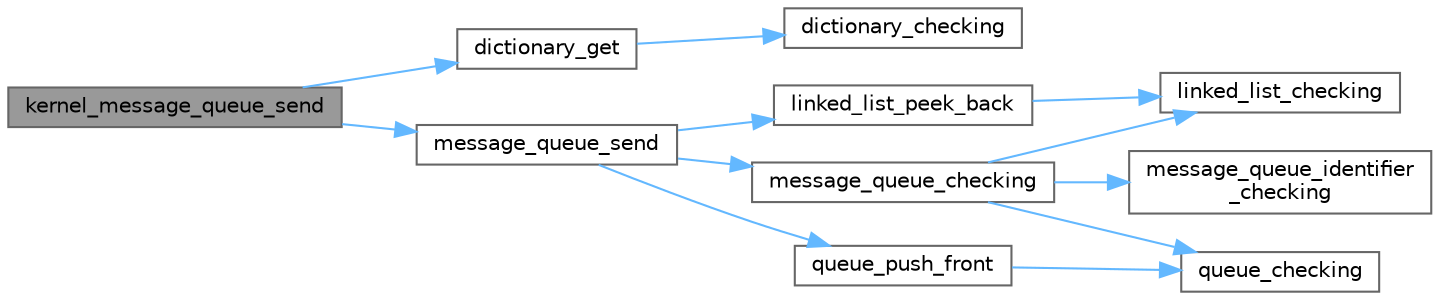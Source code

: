 digraph "kernel_message_queue_send"
{
 // LATEX_PDF_SIZE
  bgcolor="transparent";
  edge [fontname=Helvetica,fontsize=10,labelfontname=Helvetica,labelfontsize=10];
  node [fontname=Helvetica,fontsize=10,shape=box,height=0.2,width=0.4];
  rankdir="LR";
  Node1 [id="Node000001",label="kernel_message_queue_send",height=0.2,width=0.4,color="gray40", fillcolor="grey60", style="filled", fontcolor="black",tooltip=" "];
  Node1 -> Node2 [id="edge1_Node000001_Node000002",color="steelblue1",style="solid",tooltip=" "];
  Node2 [id="Node000002",label="dictionary_get",height=0.2,width=0.4,color="grey40", fillcolor="white", style="filled",URL="$dictionary_8c.html#ad721acd2a33430698d9d6ef7c7491381",tooltip="Reads the value of a specified entry in the dictionary."];
  Node2 -> Node3 [id="edge2_Node000002_Node000003",color="steelblue1",style="solid",tooltip=" "];
  Node3 [id="Node000003",label="dictionary_checking",height=0.2,width=0.4,color="grey40", fillcolor="white", style="filled",URL="$dictionary_8c.html#a9dca73eba5d9f022498c8e272bdd8967",tooltip=" "];
  Node1 -> Node4 [id="edge3_Node000001_Node000004",color="steelblue1",style="solid",tooltip=" "];
  Node4 [id="Node000004",label="message_queue_send",height=0.2,width=0.4,color="grey40", fillcolor="white", style="filled",URL="$message__queue_8c.html#ae942fd4e2783575664b15ab7b5d67020",tooltip=" "];
  Node4 -> Node5 [id="edge4_Node000004_Node000005",color="steelblue1",style="solid",tooltip=" "];
  Node5 [id="Node000005",label="linked_list_peek_back",height=0.2,width=0.4,color="grey40", fillcolor="white", style="filled",URL="$linked__list_8c.html#a3ccd59d14007577192430f5ea56bd500",tooltip="Returns the given lists tails data without destroying the element."];
  Node5 -> Node6 [id="edge5_Node000005_Node000006",color="steelblue1",style="solid",tooltip=" "];
  Node6 [id="Node000006",label="linked_list_checking",height=0.2,width=0.4,color="grey40", fillcolor="white", style="filled",URL="$linked__list_8c.html#a2cc9b43d05cc24319b49627ba8f8a96a",tooltip="Checks whether a linked_list is valid. @info check for this error: QUEUE_IS_NULL: queue is null QUEUE..."];
  Node4 -> Node7 [id="edge6_Node000004_Node000007",color="steelblue1",style="solid",tooltip=" "];
  Node7 [id="Node000007",label="message_queue_checking",height=0.2,width=0.4,color="grey40", fillcolor="white", style="filled",URL="$message__queue_8c.html#a108bb987804d0bd4d688ce84f8b37026",tooltip=" "];
  Node7 -> Node6 [id="edge7_Node000007_Node000006",color="steelblue1",style="solid",tooltip=" "];
  Node7 -> Node8 [id="edge8_Node000007_Node000008",color="steelblue1",style="solid",tooltip=" "];
  Node8 [id="Node000008",label="message_queue_identifier\l_checking",height=0.2,width=0.4,color="grey40", fillcolor="white", style="filled",URL="$message__queue_8c.html#ad8fe1c615b9b433e6ba864fef4223062",tooltip=" "];
  Node7 -> Node9 [id="edge9_Node000007_Node000009",color="steelblue1",style="solid",tooltip=" "];
  Node9 [id="Node000009",label="queue_checking",height=0.2,width=0.4,color="grey40", fillcolor="white", style="filled",URL="$queue_8c.html#a9d86872b89a244018bef70791e572660",tooltip="Checks whether a queue is valid. @info check for this error: QUEUE_IS_NULL: queue is null QUEUE_DATA_..."];
  Node4 -> Node10 [id="edge10_Node000004_Node000010",color="steelblue1",style="solid",tooltip=" "];
  Node10 [id="Node000010",label="queue_push_front",height=0.2,width=0.4,color="grey40", fillcolor="white", style="filled",URL="$queue_8c.html#ac9c5e368fefa54af87c8a373d526e81d",tooltip="Store data in a queue and the head advances."];
  Node10 -> Node9 [id="edge11_Node000010_Node000009",color="steelblue1",style="solid",tooltip=" "];
}
